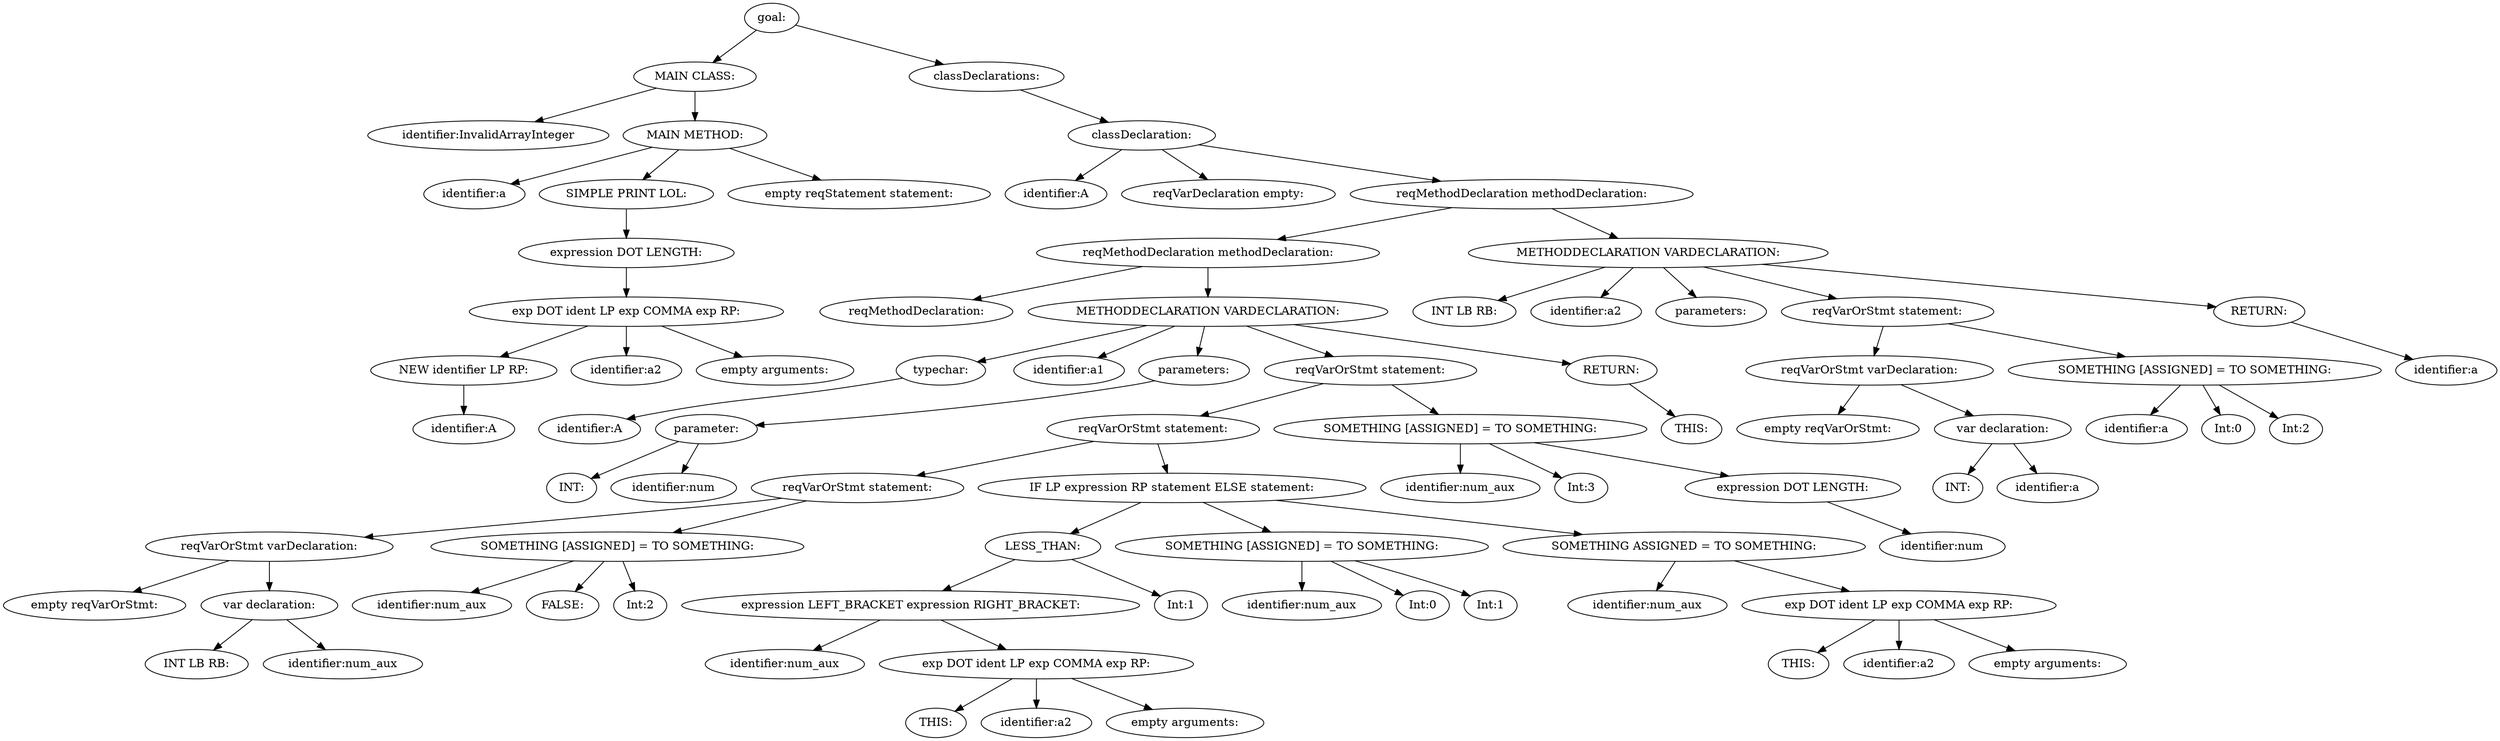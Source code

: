 digraph {
n0 [label="goal:"];
n1 [label="MAIN CLASS:"];
n2 [label="identifier:InvalidArrayInteger"];
n1 -> n2
n3 [label="MAIN METHOD:"];
n4 [label="identifier:a"];
n3 -> n4
n5 [label="SIMPLE PRINT LOL:"];
n6 [label="expression DOT LENGTH:"];
n7 [label="exp DOT ident LP exp COMMA exp RP:"];
n8 [label="NEW identifier LP RP:"];
n9 [label="identifier:A"];
n8 -> n9
n7 -> n8
n10 [label="identifier:a2"];
n7 -> n10
n11 [label="empty arguments:"];
n7 -> n11
n6 -> n7
n5 -> n6
n3 -> n5
n12 [label="empty reqStatement statement:"];
n3 -> n12
n1 -> n3
n0 -> n1
n13 [label="classDeclarations:"];
n14 [label="classDeclaration:"];
n15 [label="identifier:A"];
n14 -> n15
n16 [label="reqVarDeclaration empty:"];
n14 -> n16
n17 [label="reqMethodDeclaration methodDeclaration:"];
n18 [label="reqMethodDeclaration methodDeclaration:"];
n19 [label="reqMethodDeclaration:"];
n18 -> n19
n20 [label="METHODDECLARATION VARDECLARATION:"];
n21 [label="typechar:"];
n22 [label="identifier:A"];
n21 -> n22
n20 -> n21
n23 [label="identifier:a1"];
n20 -> n23
n24 [label="parameters:"];
n25 [label="parameter:"];
n26 [label="INT:"];
n25 -> n26
n27 [label="identifier:num"];
n25 -> n27
n24 -> n25
n20 -> n24
n28 [label="reqVarOrStmt statement:"];
n29 [label="reqVarOrStmt statement:"];
n30 [label="reqVarOrStmt statement:"];
n31 [label="reqVarOrStmt varDeclaration:"];
n32 [label="empty reqVarOrStmt:"];
n31 -> n32
n33 [label="var declaration:"];
n34 [label="INT LB RB:"];
n33 -> n34
n35 [label="identifier:num_aux"];
n33 -> n35
n31 -> n33
n30 -> n31
n36 [label="SOMETHING [ASSIGNED] = TO SOMETHING:"];
n37 [label="identifier:num_aux"];
n36 -> n37
n38 [label="FALSE:"];
n36 -> n38
n39 [label="Int:2"];
n36 -> n39
n30 -> n36
n29 -> n30
n40 [label="IF LP expression RP statement ELSE statement:"];
n41 [label="LESS_THAN:"];
n42 [label="expression LEFT_BRACKET expression RIGHT_BRACKET:"];
n43 [label="identifier:num_aux"];
n42 -> n43
n44 [label="exp DOT ident LP exp COMMA exp RP:"];
n45 [label="THIS:"];
n44 -> n45
n46 [label="identifier:a2"];
n44 -> n46
n47 [label="empty arguments:"];
n44 -> n47
n42 -> n44
n41 -> n42
n48 [label="Int:1"];
n41 -> n48
n40 -> n41
n49 [label="SOMETHING [ASSIGNED] = TO SOMETHING:"];
n50 [label="identifier:num_aux"];
n49 -> n50
n51 [label="Int:0"];
n49 -> n51
n52 [label="Int:1"];
n49 -> n52
n40 -> n49
n53 [label="SOMETHING ASSIGNED = TO SOMETHING:"];
n54 [label="identifier:num_aux"];
n53 -> n54
n55 [label="exp DOT ident LP exp COMMA exp RP:"];
n56 [label="THIS:"];
n55 -> n56
n57 [label="identifier:a2"];
n55 -> n57
n58 [label="empty arguments:"];
n55 -> n58
n53 -> n55
n40 -> n53
n29 -> n40
n28 -> n29
n59 [label="SOMETHING [ASSIGNED] = TO SOMETHING:"];
n60 [label="identifier:num_aux"];
n59 -> n60
n61 [label="Int:3"];
n59 -> n61
n62 [label="expression DOT LENGTH:"];
n63 [label="identifier:num"];
n62 -> n63
n59 -> n62
n28 -> n59
n20 -> n28
n64 [label="RETURN:"];
n65 [label="THIS:"];
n64 -> n65
n20 -> n64
n18 -> n20
n17 -> n18
n66 [label="METHODDECLARATION VARDECLARATION:"];
n67 [label="INT LB RB:"];
n66 -> n67
n68 [label="identifier:a2"];
n66 -> n68
n69 [label="parameters:"];
n66 -> n69
n70 [label="reqVarOrStmt statement:"];
n71 [label="reqVarOrStmt varDeclaration:"];
n72 [label="empty reqVarOrStmt:"];
n71 -> n72
n73 [label="var declaration:"];
n74 [label="INT:"];
n73 -> n74
n75 [label="identifier:a"];
n73 -> n75
n71 -> n73
n70 -> n71
n76 [label="SOMETHING [ASSIGNED] = TO SOMETHING:"];
n77 [label="identifier:a"];
n76 -> n77
n78 [label="Int:0"];
n76 -> n78
n79 [label="Int:2"];
n76 -> n79
n70 -> n76
n66 -> n70
n80 [label="RETURN:"];
n81 [label="identifier:a"];
n80 -> n81
n66 -> n80
n17 -> n66
n14 -> n17
n13 -> n14
n0 -> n13
}

